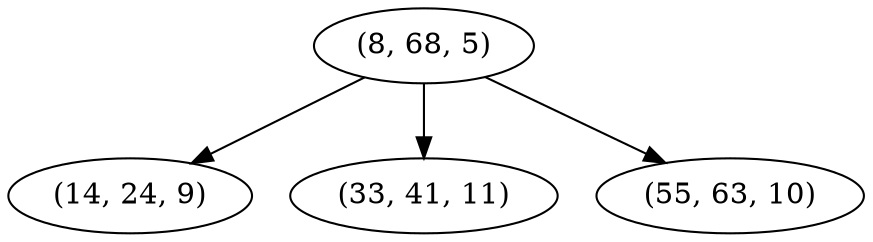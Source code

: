 digraph tree {
    "(8, 68, 5)";
    "(14, 24, 9)";
    "(33, 41, 11)";
    "(55, 63, 10)";
    "(8, 68, 5)" -> "(14, 24, 9)";
    "(8, 68, 5)" -> "(33, 41, 11)";
    "(8, 68, 5)" -> "(55, 63, 10)";
}
